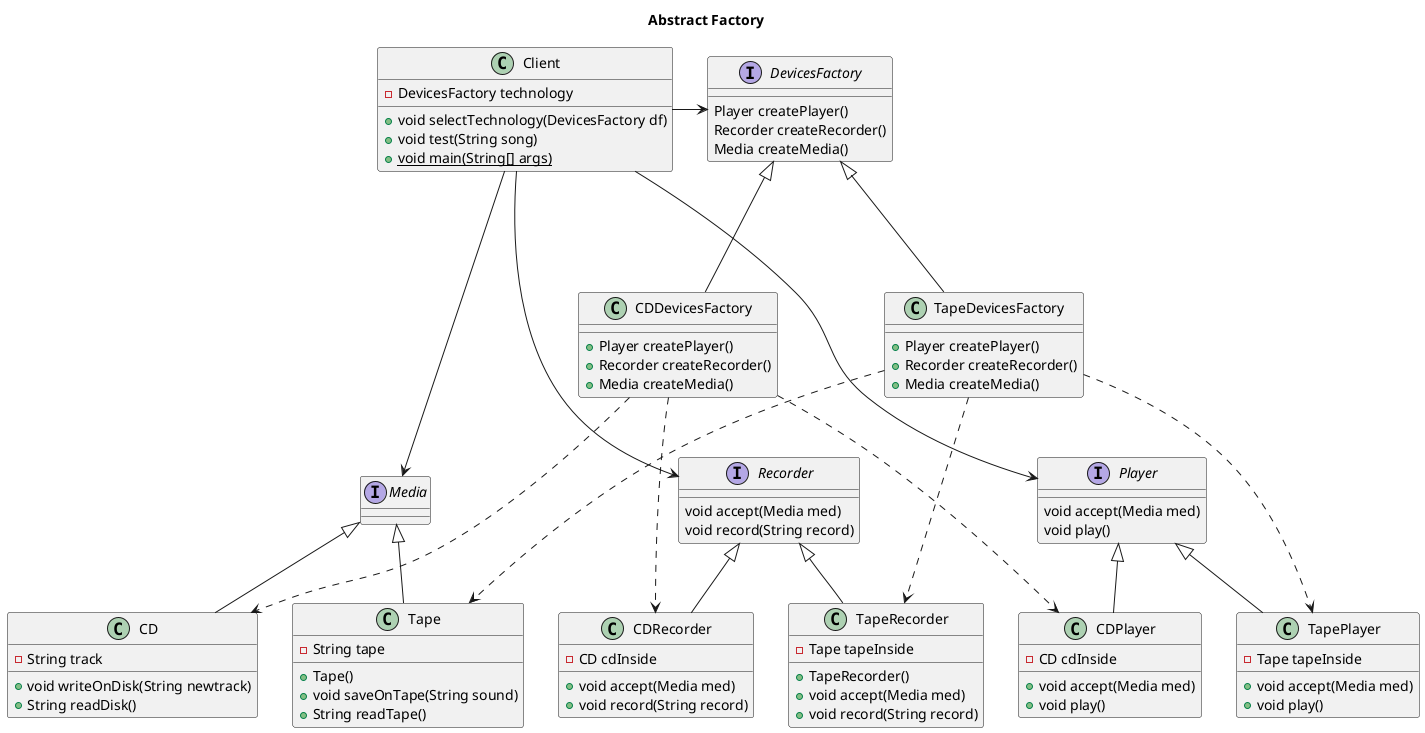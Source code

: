 @startuml

title  Abstract Factory

class Client {
	-DevicesFactory technology
	+void selectTechnology(DevicesFactory df)
	+void test(String song)
	+{static}void main(String[] args)
}

interface DevicesFactory {
	Player createPlayer()
	Recorder createRecorder()
	Media createMedia()
}

interface Media {
}

interface Player {
	void accept(Media med)
	void play()
}

interface Recorder {
	void accept(Media med)
	void record(String record)
}

class TapeDevicesFactory {
	+Player createPlayer()
	+Recorder createRecorder()
	+Media createMedia()
}


DevicesFactory <|---down TapeDevicesFactory

class Tape {
	-String tape
	+Tape()
	+void saveOnTape(String sound)
	+String readTape()
}

Media <|-- Tape

class TapePlayer {
	-Tape tapeInside
	+void accept(Media med)
	+void play()
}

Player <|-- TapePlayer

class TapeRecorder {
	-Tape tapeInside
	+TapeRecorder()
	+void accept(Media med)
	+void record(String record)
}

Recorder <|-- TapeRecorder

TapeDevicesFactory -down..> TapePlayer
TapeDevicesFactory -down..> TapeRecorder
TapeDevicesFactory -down..> Tape


class CDDevicesFactory {
	+Player createPlayer()
	+Recorder createRecorder()
	+Media createMedia()
}

DevicesFactory <|---down CDDevicesFactory

class CD {
	-String track
	+void writeOnDisk(String newtrack)
	+String readDisk()
}

Media <|-- CD

class CDPlayer {
	-CD cdInside
	+void accept(Media med)
	+void play()
}

Player <|-- CDPlayer

class CDRecorder {
	-CD cdInside
	+void accept(Media med)
	+void record(String record)
}

Recorder <|-- CDRecorder

CDDevicesFactory -down..> CDPlayer
CDDevicesFactory -down..> CDRecorder
CDDevicesFactory -down..> CD

Client -right-> DevicesFactory
Client -down-> Media
Client -down-> Player
Client -down-> Recorder


@enduml